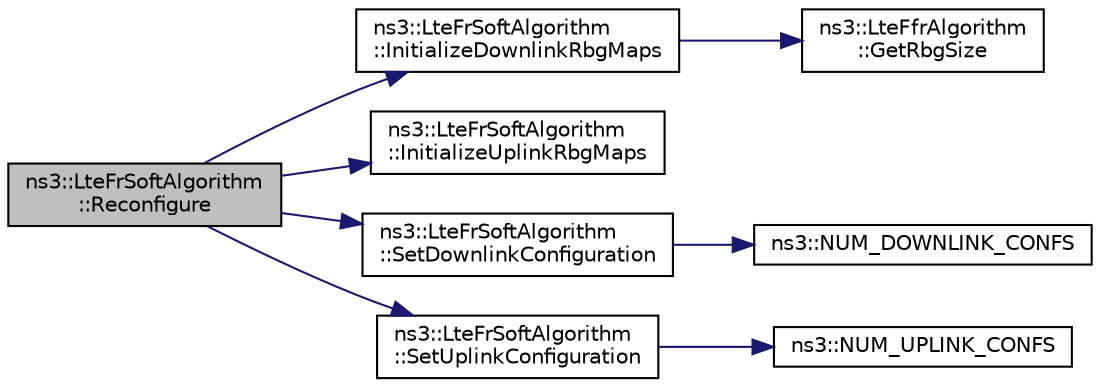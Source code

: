 digraph "ns3::LteFrSoftAlgorithm::Reconfigure"
{
 // LATEX_PDF_SIZE
  edge [fontname="Helvetica",fontsize="10",labelfontname="Helvetica",labelfontsize="10"];
  node [fontname="Helvetica",fontsize="10",shape=record];
  rankdir="LR";
  Node1 [label="ns3::LteFrSoftAlgorithm\l::Reconfigure",height=0.2,width=0.4,color="black", fillcolor="grey75", style="filled", fontcolor="black",tooltip="Automatic FR reconfiguration."];
  Node1 -> Node2 [color="midnightblue",fontsize="10",style="solid",fontname="Helvetica"];
  Node2 [label="ns3::LteFrSoftAlgorithm\l::InitializeDownlinkRbgMaps",height=0.2,width=0.4,color="black", fillcolor="white", style="filled",URL="$classns3_1_1_lte_fr_soft_algorithm.html#a79a5b0c33e5abd37bae3c5093f62fc44",tooltip="Initialize downlink RBG maps."];
  Node2 -> Node3 [color="midnightblue",fontsize="10",style="solid",fontname="Helvetica"];
  Node3 [label="ns3::LteFfrAlgorithm\l::GetRbgSize",height=0.2,width=0.4,color="black", fillcolor="white", style="filled",URL="$classns3_1_1_lte_ffr_algorithm.html#a63ff51a7ceaa4a5274ed420df52b330d",tooltip="Get RBG size for DL Bandwidth according to table 7.1.6.1-1 of 36.213."];
  Node1 -> Node4 [color="midnightblue",fontsize="10",style="solid",fontname="Helvetica"];
  Node4 [label="ns3::LteFrSoftAlgorithm\l::InitializeUplinkRbgMaps",height=0.2,width=0.4,color="black", fillcolor="white", style="filled",URL="$classns3_1_1_lte_fr_soft_algorithm.html#a4c1a54683dce90f2793df9a47a3dd551",tooltip="Initialize uplink RBG maps."];
  Node1 -> Node5 [color="midnightblue",fontsize="10",style="solid",fontname="Helvetica"];
  Node5 [label="ns3::LteFrSoftAlgorithm\l::SetDownlinkConfiguration",height=0.2,width=0.4,color="black", fillcolor="white", style="filled",URL="$classns3_1_1_lte_fr_soft_algorithm.html#a1e55d20c1c4cbd671d419dbee4f8ae92",tooltip="Set downlink configuration."];
  Node5 -> Node6 [color="midnightblue",fontsize="10",style="solid",fontname="Helvetica"];
  Node6 [label="ns3::NUM_DOWNLINK_CONFS",height=0.2,width=0.4,color="black", fillcolor="white", style="filled",URL="$namespacens3.html#a417f8ac741bc7d3d00afe1cc14a59faf",tooltip=" "];
  Node1 -> Node7 [color="midnightblue",fontsize="10",style="solid",fontname="Helvetica"];
  Node7 [label="ns3::LteFrSoftAlgorithm\l::SetUplinkConfiguration",height=0.2,width=0.4,color="black", fillcolor="white", style="filled",URL="$classns3_1_1_lte_fr_soft_algorithm.html#a1c4ca7534f4e71c86ddd319b4f8c1049",tooltip="Set uplink configuration."];
  Node7 -> Node8 [color="midnightblue",fontsize="10",style="solid",fontname="Helvetica"];
  Node8 [label="ns3::NUM_UPLINK_CONFS",height=0.2,width=0.4,color="black", fillcolor="white", style="filled",URL="$namespacens3.html#a5dc0a36a47c74fa76aa6f2db243f9478",tooltip=" "];
}
